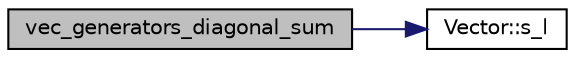 digraph "vec_generators_diagonal_sum"
{
  edge [fontname="Helvetica",fontsize="10",labelfontname="Helvetica",labelfontsize="10"];
  node [fontname="Helvetica",fontsize="10",shape=record];
  rankdir="LR";
  Node11089 [label="vec_generators_diagonal_sum",height=0.2,width=0.4,color="black", fillcolor="grey75", style="filled", fontcolor="black"];
  Node11089 -> Node11090 [color="midnightblue",fontsize="10",style="solid",fontname="Helvetica"];
  Node11090 [label="Vector::s_l",height=0.2,width=0.4,color="black", fillcolor="white", style="filled",URL="$d5/db2/class_vector.html#ad2dc082288f858d22a528832289e0704"];
}
